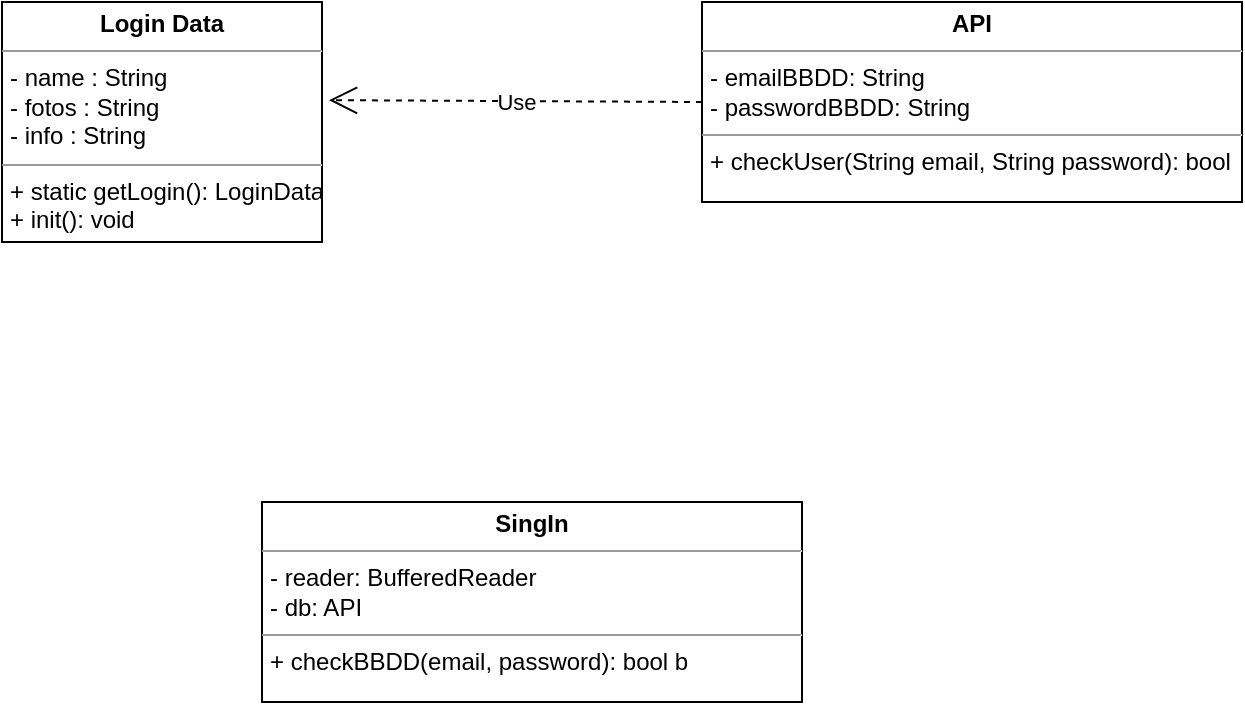 <mxfile version="14.0.1" type="device"><diagram name="Page-1" id="e7e014a7-5840-1c2e-5031-d8a46d1fe8dd"><mxGraphModel dx="1488" dy="677" grid="1" gridSize="10" guides="1" tooltips="1" connect="1" arrows="1" fold="1" page="1" pageScale="1" pageWidth="1169" pageHeight="826" background="#ffffff" math="0" shadow="0"><root><mxCell id="0"/><mxCell id="1" parent="0"/><mxCell id="5iP9uhJs8zPzZBkE3gPv-41" value="&lt;p style=&quot;margin: 0px ; margin-top: 4px ; text-align: center&quot;&gt;&lt;b&gt;Login Data&lt;/b&gt;&lt;/p&gt;&lt;hr size=&quot;1&quot;&gt;&lt;p style=&quot;margin: 0px ; margin-left: 4px&quot;&gt;- name : String&lt;/p&gt;&lt;p style=&quot;margin: 0px ; margin-left: 4px&quot;&gt;- fotos : String&lt;/p&gt;&lt;p style=&quot;margin: 0px ; margin-left: 4px&quot;&gt;- info : String&lt;/p&gt;&lt;hr size=&quot;1&quot;&gt;&lt;p style=&quot;margin: 0px ; margin-left: 4px&quot;&gt;+ static getLogin(): LoginData&lt;/p&gt;&lt;p style=&quot;margin: 0px ; margin-left: 4px&quot;&gt;+ init(): void&lt;/p&gt;" style="verticalAlign=top;align=left;overflow=fill;fontSize=12;fontFamily=Helvetica;html=1;" vertex="1" parent="1"><mxGeometry x="20" y="350" width="160" height="120" as="geometry"/></mxCell><mxCell id="5iP9uhJs8zPzZBkE3gPv-42" value="&lt;p style=&quot;margin: 0px ; margin-top: 4px ; text-align: center&quot;&gt;&lt;b&gt;SingIn&lt;/b&gt;&lt;/p&gt;&lt;hr size=&quot;1&quot;&gt;&lt;p style=&quot;margin: 0px ; margin-left: 4px&quot;&gt;- reader: BufferedReader&lt;/p&gt;&lt;p style=&quot;margin: 0px ; margin-left: 4px&quot;&gt;- db: API&lt;/p&gt;&lt;hr size=&quot;1&quot;&gt;&lt;p style=&quot;margin: 0px ; margin-left: 4px&quot;&gt;+ checkBBDD(email, password): bool b&lt;/p&gt;&lt;p style=&quot;margin: 0px ; margin-left: 4px&quot;&gt;&lt;br&gt;&lt;/p&gt;" style="verticalAlign=top;align=left;overflow=fill;fontSize=12;fontFamily=Helvetica;html=1;" vertex="1" parent="1"><mxGeometry x="150" y="600" width="270" height="100" as="geometry"/></mxCell><mxCell id="5iP9uhJs8zPzZBkE3gPv-43" value="&lt;p style=&quot;margin: 0px ; margin-top: 4px ; text-align: center&quot;&gt;&lt;b&gt;API&lt;/b&gt;&lt;/p&gt;&lt;hr size=&quot;1&quot;&gt;&lt;p style=&quot;margin: 0px ; margin-left: 4px&quot;&gt;- emailBBDD: String&lt;/p&gt;&lt;p style=&quot;margin: 0px ; margin-left: 4px&quot;&gt;- passwordBBDD: String&lt;/p&gt;&lt;hr size=&quot;1&quot;&gt;&lt;p style=&quot;margin: 0px ; margin-left: 4px&quot;&gt;+ checkUser(String email, String password): bool&lt;/p&gt;" style="verticalAlign=top;align=left;overflow=fill;fontSize=12;fontFamily=Helvetica;html=1;" vertex="1" parent="1"><mxGeometry x="370" y="350" width="270" height="100" as="geometry"/></mxCell><mxCell id="5iP9uhJs8zPzZBkE3gPv-44" value="Use" style="endArrow=open;endSize=12;dashed=1;html=1;entryX=1.022;entryY=0.409;entryDx=0;entryDy=0;entryPerimeter=0;exitX=0;exitY=0.5;exitDx=0;exitDy=0;" edge="1" parent="1" source="5iP9uhJs8zPzZBkE3gPv-43" target="5iP9uhJs8zPzZBkE3gPv-41"><mxGeometry width="160" relative="1" as="geometry"><mxPoint x="540" y="640" as="sourcePoint"/><mxPoint x="700" y="640" as="targetPoint"/></mxGeometry></mxCell></root></mxGraphModel></diagram></mxfile>
